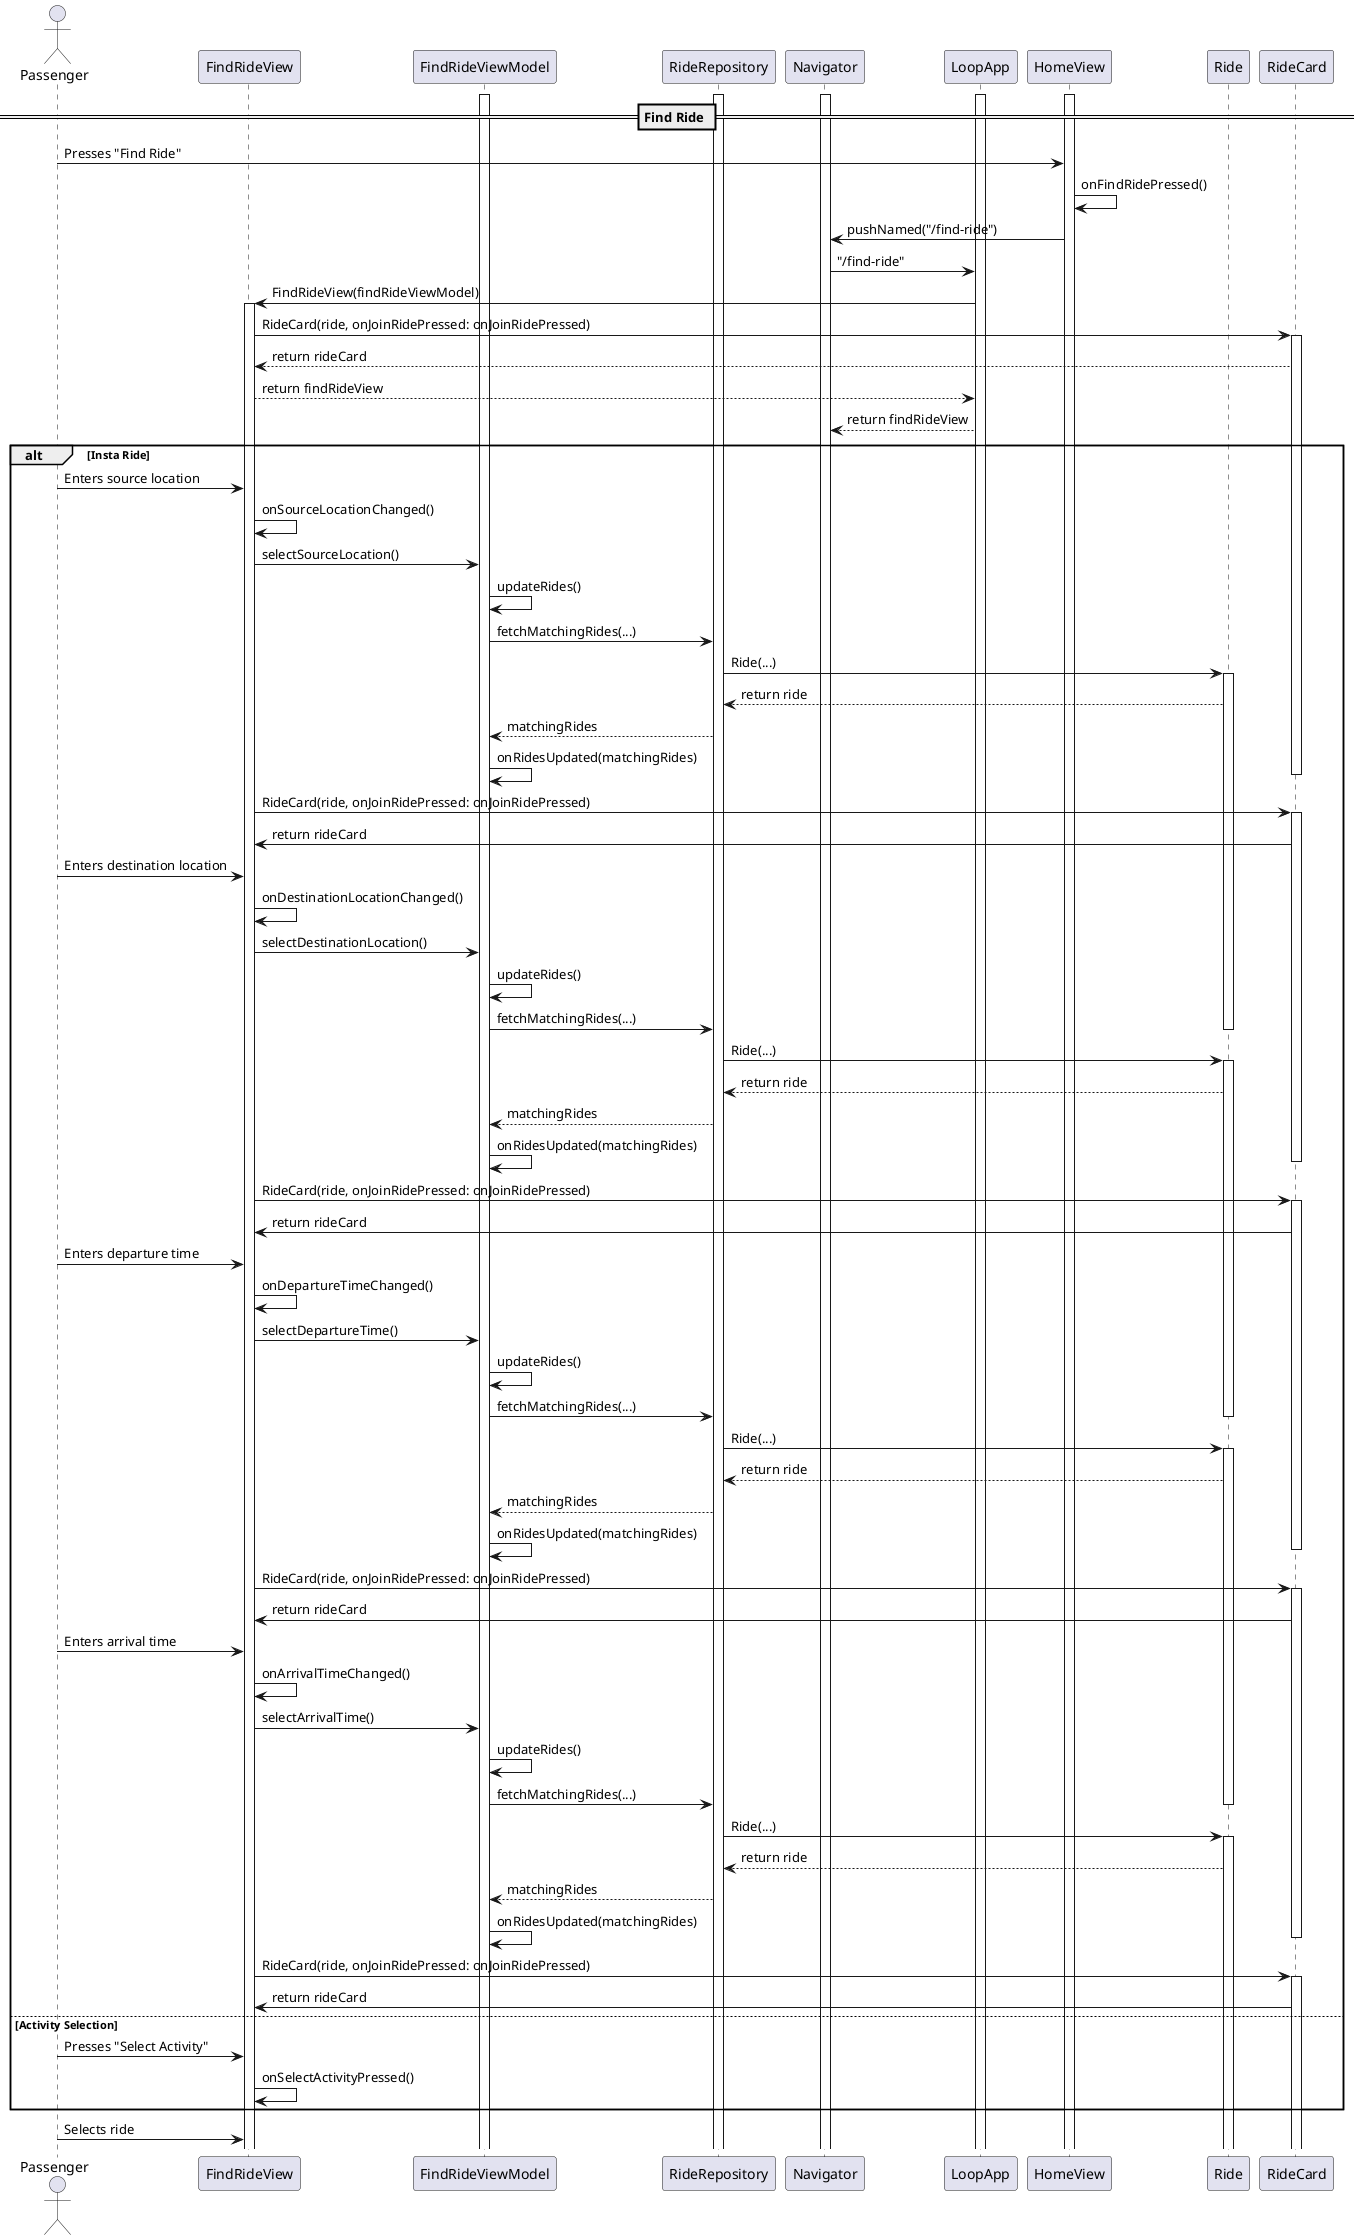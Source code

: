 @startuml

actor Passenger

participant FindRideView
participant FindRideViewModel
participant RideRepository
participant Navigator
participant LoopApp
participant HomeView
participant Ride
participant RideCard

activate LoopApp
activate FindRideViewModel
activate RideRepository
activate Navigator
activate HomeView

== Find Ride ==
Passenger -> HomeView: Presses "Find Ride"
HomeView -> HomeView: onFindRidePressed()
HomeView -> Navigator: pushNamed("/find-ride")
Navigator -> LoopApp: "/find-ride"
LoopApp -> FindRideView: FindRideView(findRideViewModel)
activate FindRideView
FindRideView -> RideCard: RideCard(ride, onJoinRidePressed: onJoinRidePressed)
activate RideCard
RideCard --> FindRideView: return rideCard
FindRideView --> LoopApp: return findRideView
LoopApp --> Navigator: return findRideView

alt Insta Ride
Passenger -> FindRideView: Enters source location
FindRideView -> FindRideView: onSourceLocationChanged()
FindRideView -> FindRideViewModel: selectSourceLocation()
FindRideViewModel -> FindRideViewModel: updateRides()
FindRideViewModel -> RideRepository: fetchMatchingRides(...)
RideRepository -> Ride: Ride(...)
activate Ride
Ride --> RideRepository: return ride
RideRepository --> FindRideViewModel: matchingRides
FindRideViewModel -> FindRideViewModel: onRidesUpdated(matchingRides)
deactivate RideCard
FindRideView -> RideCard: RideCard(ride, onJoinRidePressed: onJoinRidePressed)
activate RideCard
RideCard -> FindRideView: return rideCard

Passenger -> FindRideView: Enters destination location
FindRideView -> FindRideView: onDestinationLocationChanged()
FindRideView -> FindRideViewModel: selectDestinationLocation()
FindRideViewModel -> FindRideViewModel: updateRides()
FindRideViewModel -> RideRepository: fetchMatchingRides(...)
deactivate Ride
RideRepository -> Ride: Ride(...)
activate Ride
Ride --> RideRepository: return ride
RideRepository --> FindRideViewModel: matchingRides
FindRideViewModel -> FindRideViewModel: onRidesUpdated(matchingRides)
deactivate RideCard
FindRideView -> RideCard: RideCard(ride, onJoinRidePressed: onJoinRidePressed)
activate RideCard
RideCard -> FindRideView: return rideCard

Passenger -> FindRideView: Enters departure time
FindRideView -> FindRideView: onDepartureTimeChanged()
FindRideView -> FindRideViewModel: selectDepartureTime()
FindRideViewModel -> FindRideViewModel: updateRides()
FindRideViewModel -> RideRepository: fetchMatchingRides(...)
deactivate Ride
RideRepository -> Ride: Ride(...)
activate Ride
Ride --> RideRepository: return ride
RideRepository --> FindRideViewModel: matchingRides
FindRideViewModel -> FindRideViewModel: onRidesUpdated(matchingRides)
deactivate RideCard
FindRideView -> RideCard: RideCard(ride, onJoinRidePressed: onJoinRidePressed)
activate RideCard
RideCard -> FindRideView: return rideCard

Passenger -> FindRideView: Enters arrival time
FindRideView -> FindRideView: onArrivalTimeChanged()
FindRideView -> FindRideViewModel: selectArrivalTime()
FindRideViewModel -> FindRideViewModel: updateRides()
FindRideViewModel -> RideRepository: fetchMatchingRides(...)
deactivate Ride
RideRepository -> Ride: Ride(...)
activate Ride
Ride --> RideRepository: return ride
RideRepository --> FindRideViewModel: matchingRides
FindRideViewModel -> FindRideViewModel: onRidesUpdated(matchingRides)
deactivate RideCard
FindRideView -> RideCard: RideCard(ride, onJoinRidePressed: onJoinRidePressed)
activate RideCard
RideCard -> FindRideView: return rideCard

else Activity Selection
Passenger -> FindRideView: Presses "Select Activity"
FindRideView -> FindRideView: onSelectActivityPressed()
' TODO
end

Passenger -> FindRideView: Selects ride



' Passenger -> FindRideView: Presses "Find Ride"
' FindRideView -> FindRideView: onFindRidePressed()
' FindRideView -> FindRideViewModel: fetchRides()
' FindRideViewModel -> RideRepository: getAvailableRides()



' actor Passenger
' participant "HomeView" as HomeView
' participant "FindRideView" as FindRideView
' participant "FindRideViewModel" as VM
' participant "ActivityService_Frontend" as ActSrv_F
' participant "ActivityService_Backend" as ActSrv_B
' participant "RideService_Frontend" as RideSrv_F
' participant "RideService_Backend" as RideSrv_B
' participant "Database" as DB

' Passenger -> HomeView: 1. onFindRideClicked()
' activate HomeView
' HomeView -> FindRideView: 2. navigateToFindRide()
' deactivate HomeView
' activate FindRideView
' FindRideView -> VM: 3. fetchUserData()
' activate VM

' box "Main Course of Events"
'   VM -> ActSrv_F: 4. getUserActivities(user_id)
'   activate ActSrv_F

'   ActSrv_F -> ActSrv_B: 5. getActivities(user_id)
'   activate ActSrv_B
'   ActSrv_B -> DB: 6. queryActivities(user_id)
'   activate DB
'   DB --> ActSrv_B: 7. activities
'   deactivate DB
'   ActSrv_B --> ActSrv_F: 8. activities
'   deactivate ActSrv_B

'   ActSrv_F --> VM: 9. activities
'   deactivate ActSrv_F

'   VM -> FindRideView: 10. showActivities(activities)
'   deactivate VM
' end box

' box "Main Course (Insta‑Ride Selection → Show Matches)"
'   FindRideView -> VM: 11. onInstaRideSelected()
'   activate VM

'   VM -> RideSrv_F: 12. configureRequest(params)
'   activate RideSrv_F

'   RideSrv_F -> RideSrv_B: 13. findRides(params)
'   activate RideSrv_B
'   RideSrv_B -> DB: 14. queryRides(params)
'   activate DB
'   DB --> RideSrv_B: 15. matchingRides
'   deactivate DB
'   RideSrv_B --> RideSrv_F: 16. matchingRides
'   deactivate RideSrv_B

'   RideSrv_F --> VM: 17. matchingRides
'   deactivate RideSrv_F

'   VM -> FindRideView: 18. showMatchingRides(rides)
'   deactivate VM
' end box

' box "Main Course (Ride Details → Join)"
'   Passenger -> FindRideView: 19. onRideSelect()
'   FindRideView -> VM: 20. fetchRide()
'   activate VM
'   VM -> RideSrv_F: 21. getRide(ride_id)
'   activate RideSrv_F

'   RideSrv_F -> RideSrv_B: 22. getRide(ride_id)
'   activate RideSrv_B
'   RideSrv_B -> DB: 23. queryRide(ride_id)
'   activate DB
'   DB --> RideSrv_B: 24. ride
'   deactivate DB
'   RideSrv_B --> RideSrv_F: 25. ride
'   deactivate RideSrv_B

'   RideSrv_F --> VM: 26. ride
'   deactivate RideSrv_F
'   VM -> FindRideView: 27. showRideDetails(ride)
'   deactivate VM

'   Passenger -> FindRideView: 28. onJoinRidePress()
'   FindRideView -> VM: 29. joinRide()
'   deactivate FindRideView
' end box

' alt Select Alternative Activity
'   box "Alternative: Choose Activity"
'     Passenger -> FindRideView: A1. onActivitySelect()
'     FindRideView -> VM: A2. fetchActivity()
'     activate VM

'     VM -> ActSrv_F: A3. getActivityDetails()
'     activate ActSrv_F

'     ActSrv_F -> ActSrv_B: A4. getActivity(activity_id)
'     activate ActSrv_B

'     ActSrv_B -> DB: A5. getActivity(activity_id)
'     activate DB
'     DB --> ActSrv_B: A6. activity_data
'     deactivate DB

'     ActSrv_B --> ActSrv_F: A7. activity_data
'     deactivate ActSrv_B

'     ActSrv_F --> VM: A8. activity_data
'     deactivate ActSrv_F

'     VM -> RideSrv_F: A9. configureRequestFromActivity(activity_data)
'     deactivate VM
'   end box
' end

' alt Manage Activities Flow
'   box "Alternative: Manage Activities"
'     Passenger -> FindRideView: B1. onManageActivitiesPress()
'     FindRideView -> VM: B2. manageActivities()
'     activate VM
'     VM -> ActSrv_F: B3. navigateToManageActivities()
'     deactivate VM
'   end box
' end

@enduml
